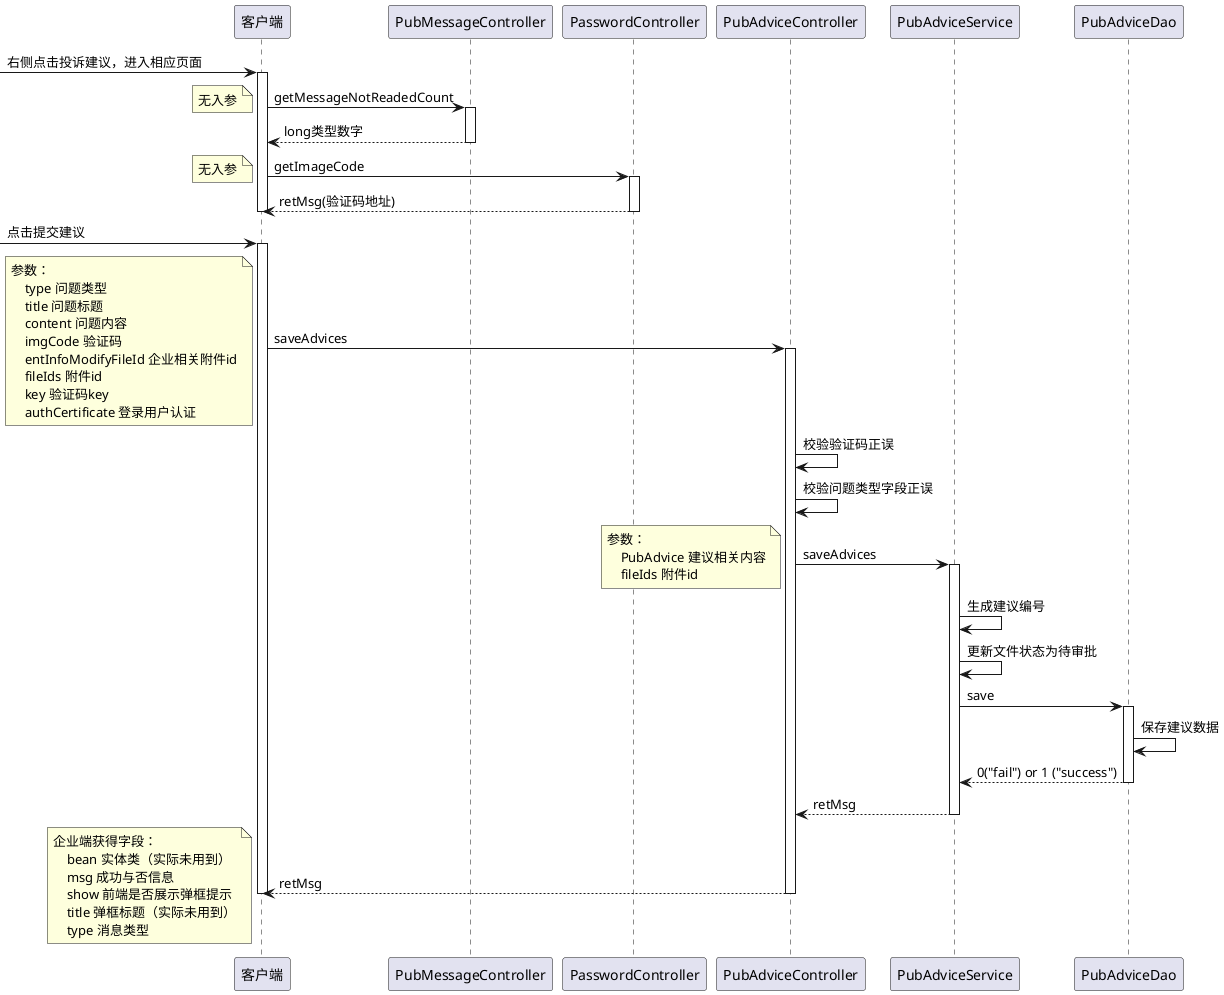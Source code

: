 @startuml
-> 客户端: 右侧点击投诉建议，进入相应页面
activate 客户端
客户端 -> PubMessageController: getMessageNotReadedCount
activate PubMessageController
note left
    无入参
end note
return long类型数字

客户端 -> PasswordController: getImageCode
activate PasswordController
note left
    无入参
end note
return retMsg(验证码地址)
deactivate 客户端

-> 客户端: 点击提交建议
activate 客户端
客户端 -> PubAdviceController: saveAdvices
activate PubAdviceController
note left
参数：
    type 问题类型
    title 问题标题
    content 问题内容
    imgCode 验证码
    entInfoModifyFileId 企业相关附件id
    fileIds 附件id
    key 验证码key
    authCertificate 登录用户认证
end note
PubAdviceController -> PubAdviceController: 校验验证码正误
PubAdviceController -> PubAdviceController: 校验问题类型字段正误
PubAdviceController -> PubAdviceService: saveAdvices
note left
参数：
    PubAdvice 建议相关内容
    fileIds 附件id
end note
activate PubAdviceService
PubAdviceService -> PubAdviceService: 生成建议编号
PubAdviceService -> PubAdviceService: 更新文件状态为待审批
PubAdviceService -> PubAdviceDao: save
activate PubAdviceDao
PubAdviceDao -> PubAdviceDao: 保存建议数据
return 0("fail") or 1 ("success")
return retMsg
return retMsg
note left
企业端获得字段：
    bean 实体类（实际未用到）
    msg 成功与否信息
    show 前端是否展示弹框提示
    title 弹框标题（实际未用到）
    type 消息类型
end note
deactivate 客户端
@enduml